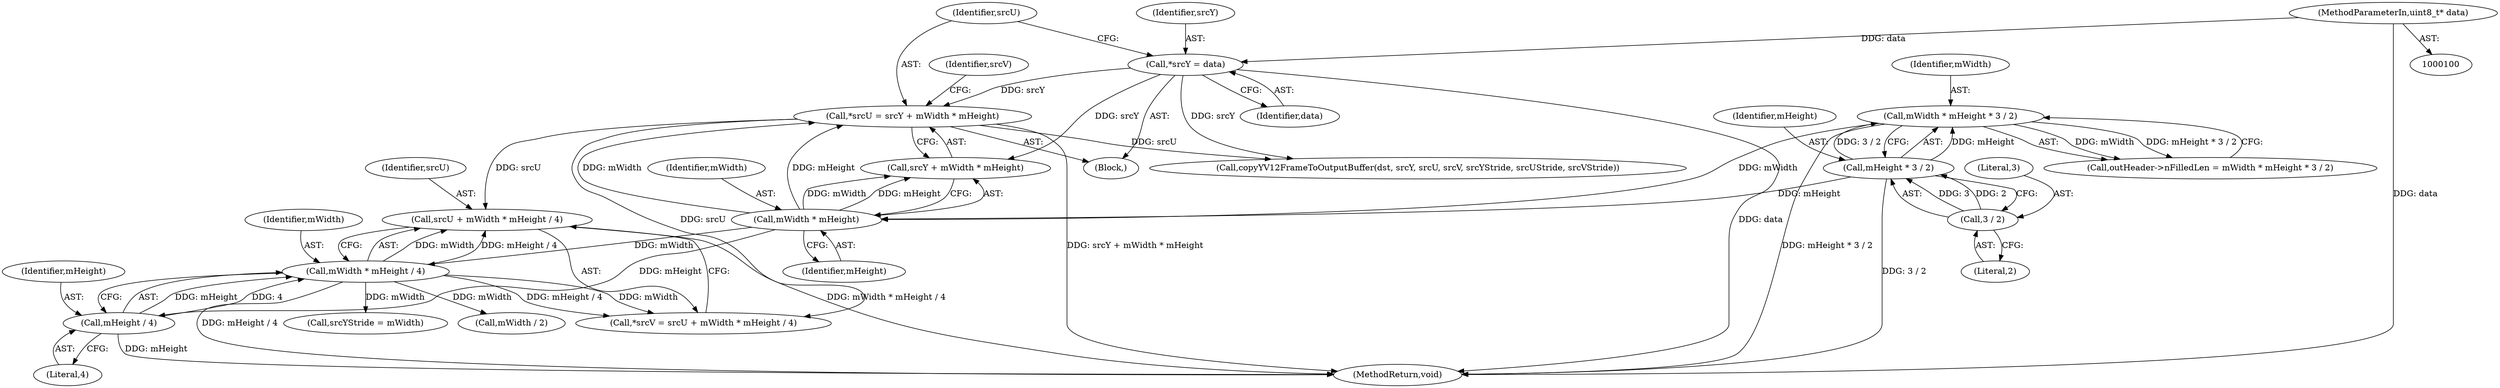 digraph "0_Android_d2f47191538837e796e2b10c1ff7e1ee35f6e0ab_1@pointer" {
"1000177" [label="(Call,srcU + mWidth * mHeight / 4)"];
"1000167" [label="(Call,*srcU = srcY + mWidth * mHeight)"];
"1000163" [label="(Call,*srcY = data)"];
"1000102" [label="(MethodParameterIn,uint8_t* data)"];
"1000171" [label="(Call,mWidth * mHeight)"];
"1000145" [label="(Call,mWidth * mHeight * 3 / 2)"];
"1000147" [label="(Call,mHeight * 3 / 2)"];
"1000149" [label="(Call,3 / 2)"];
"1000179" [label="(Call,mWidth * mHeight / 4)"];
"1000181" [label="(Call,mHeight / 4)"];
"1000175" [label="(Call,*srcV = srcU + mWidth * mHeight / 4)"];
"1000141" [label="(Call,outHeader->nFilledLen = mWidth * mHeight * 3 / 2)"];
"1000180" [label="(Identifier,mWidth)"];
"1000183" [label="(Literal,4)"];
"1000103" [label="(Block,)"];
"1000168" [label="(Identifier,srcU)"];
"1000163" [label="(Call,*srcY = data)"];
"1000173" [label="(Identifier,mHeight)"];
"1000176" [label="(Identifier,srcV)"];
"1000177" [label="(Call,srcU + mWidth * mHeight / 4)"];
"1000150" [label="(Literal,3)"];
"1000151" [label="(Literal,2)"];
"1000164" [label="(Identifier,srcY)"];
"1000147" [label="(Call,mHeight * 3 / 2)"];
"1000169" [label="(Call,srcY + mWidth * mHeight)"];
"1000165" [label="(Identifier,data)"];
"1000185" [label="(Call,srcYStride = mWidth)"];
"1000198" [label="(Call,copyYV12FrameToOutputBuffer(dst, srcY, srcU, srcV, srcYStride, srcUStride, srcVStride))"];
"1000145" [label="(Call,mWidth * mHeight * 3 / 2)"];
"1000149" [label="(Call,3 / 2)"];
"1000102" [label="(MethodParameterIn,uint8_t* data)"];
"1000178" [label="(Identifier,srcU)"];
"1000167" [label="(Call,*srcU = srcY + mWidth * mHeight)"];
"1000217" [label="(MethodReturn,void)"];
"1000148" [label="(Identifier,mHeight)"];
"1000191" [label="(Call,mWidth / 2)"];
"1000171" [label="(Call,mWidth * mHeight)"];
"1000146" [label="(Identifier,mWidth)"];
"1000181" [label="(Call,mHeight / 4)"];
"1000182" [label="(Identifier,mHeight)"];
"1000179" [label="(Call,mWidth * mHeight / 4)"];
"1000172" [label="(Identifier,mWidth)"];
"1000177" -> "1000175"  [label="AST: "];
"1000177" -> "1000179"  [label="CFG: "];
"1000178" -> "1000177"  [label="AST: "];
"1000179" -> "1000177"  [label="AST: "];
"1000175" -> "1000177"  [label="CFG: "];
"1000177" -> "1000217"  [label="DDG: mWidth * mHeight / 4"];
"1000167" -> "1000177"  [label="DDG: srcU"];
"1000179" -> "1000177"  [label="DDG: mWidth"];
"1000179" -> "1000177"  [label="DDG: mHeight / 4"];
"1000167" -> "1000103"  [label="AST: "];
"1000167" -> "1000169"  [label="CFG: "];
"1000168" -> "1000167"  [label="AST: "];
"1000169" -> "1000167"  [label="AST: "];
"1000176" -> "1000167"  [label="CFG: "];
"1000167" -> "1000217"  [label="DDG: srcY + mWidth * mHeight"];
"1000163" -> "1000167"  [label="DDG: srcY"];
"1000171" -> "1000167"  [label="DDG: mWidth"];
"1000171" -> "1000167"  [label="DDG: mHeight"];
"1000167" -> "1000175"  [label="DDG: srcU"];
"1000167" -> "1000198"  [label="DDG: srcU"];
"1000163" -> "1000103"  [label="AST: "];
"1000163" -> "1000165"  [label="CFG: "];
"1000164" -> "1000163"  [label="AST: "];
"1000165" -> "1000163"  [label="AST: "];
"1000168" -> "1000163"  [label="CFG: "];
"1000163" -> "1000217"  [label="DDG: data"];
"1000102" -> "1000163"  [label="DDG: data"];
"1000163" -> "1000169"  [label="DDG: srcY"];
"1000163" -> "1000198"  [label="DDG: srcY"];
"1000102" -> "1000100"  [label="AST: "];
"1000102" -> "1000217"  [label="DDG: data"];
"1000171" -> "1000169"  [label="AST: "];
"1000171" -> "1000173"  [label="CFG: "];
"1000172" -> "1000171"  [label="AST: "];
"1000173" -> "1000171"  [label="AST: "];
"1000169" -> "1000171"  [label="CFG: "];
"1000171" -> "1000169"  [label="DDG: mWidth"];
"1000171" -> "1000169"  [label="DDG: mHeight"];
"1000145" -> "1000171"  [label="DDG: mWidth"];
"1000147" -> "1000171"  [label="DDG: mHeight"];
"1000171" -> "1000179"  [label="DDG: mWidth"];
"1000171" -> "1000181"  [label="DDG: mHeight"];
"1000145" -> "1000141"  [label="AST: "];
"1000145" -> "1000147"  [label="CFG: "];
"1000146" -> "1000145"  [label="AST: "];
"1000147" -> "1000145"  [label="AST: "];
"1000141" -> "1000145"  [label="CFG: "];
"1000145" -> "1000217"  [label="DDG: mHeight * 3 / 2"];
"1000145" -> "1000141"  [label="DDG: mWidth"];
"1000145" -> "1000141"  [label="DDG: mHeight * 3 / 2"];
"1000147" -> "1000145"  [label="DDG: mHeight"];
"1000147" -> "1000145"  [label="DDG: 3 / 2"];
"1000147" -> "1000149"  [label="CFG: "];
"1000148" -> "1000147"  [label="AST: "];
"1000149" -> "1000147"  [label="AST: "];
"1000147" -> "1000217"  [label="DDG: 3 / 2"];
"1000149" -> "1000147"  [label="DDG: 3"];
"1000149" -> "1000147"  [label="DDG: 2"];
"1000149" -> "1000151"  [label="CFG: "];
"1000150" -> "1000149"  [label="AST: "];
"1000151" -> "1000149"  [label="AST: "];
"1000179" -> "1000181"  [label="CFG: "];
"1000180" -> "1000179"  [label="AST: "];
"1000181" -> "1000179"  [label="AST: "];
"1000179" -> "1000217"  [label="DDG: mHeight / 4"];
"1000179" -> "1000175"  [label="DDG: mWidth"];
"1000179" -> "1000175"  [label="DDG: mHeight / 4"];
"1000181" -> "1000179"  [label="DDG: mHeight"];
"1000181" -> "1000179"  [label="DDG: 4"];
"1000179" -> "1000185"  [label="DDG: mWidth"];
"1000179" -> "1000191"  [label="DDG: mWidth"];
"1000181" -> "1000183"  [label="CFG: "];
"1000182" -> "1000181"  [label="AST: "];
"1000183" -> "1000181"  [label="AST: "];
"1000181" -> "1000217"  [label="DDG: mHeight"];
}
